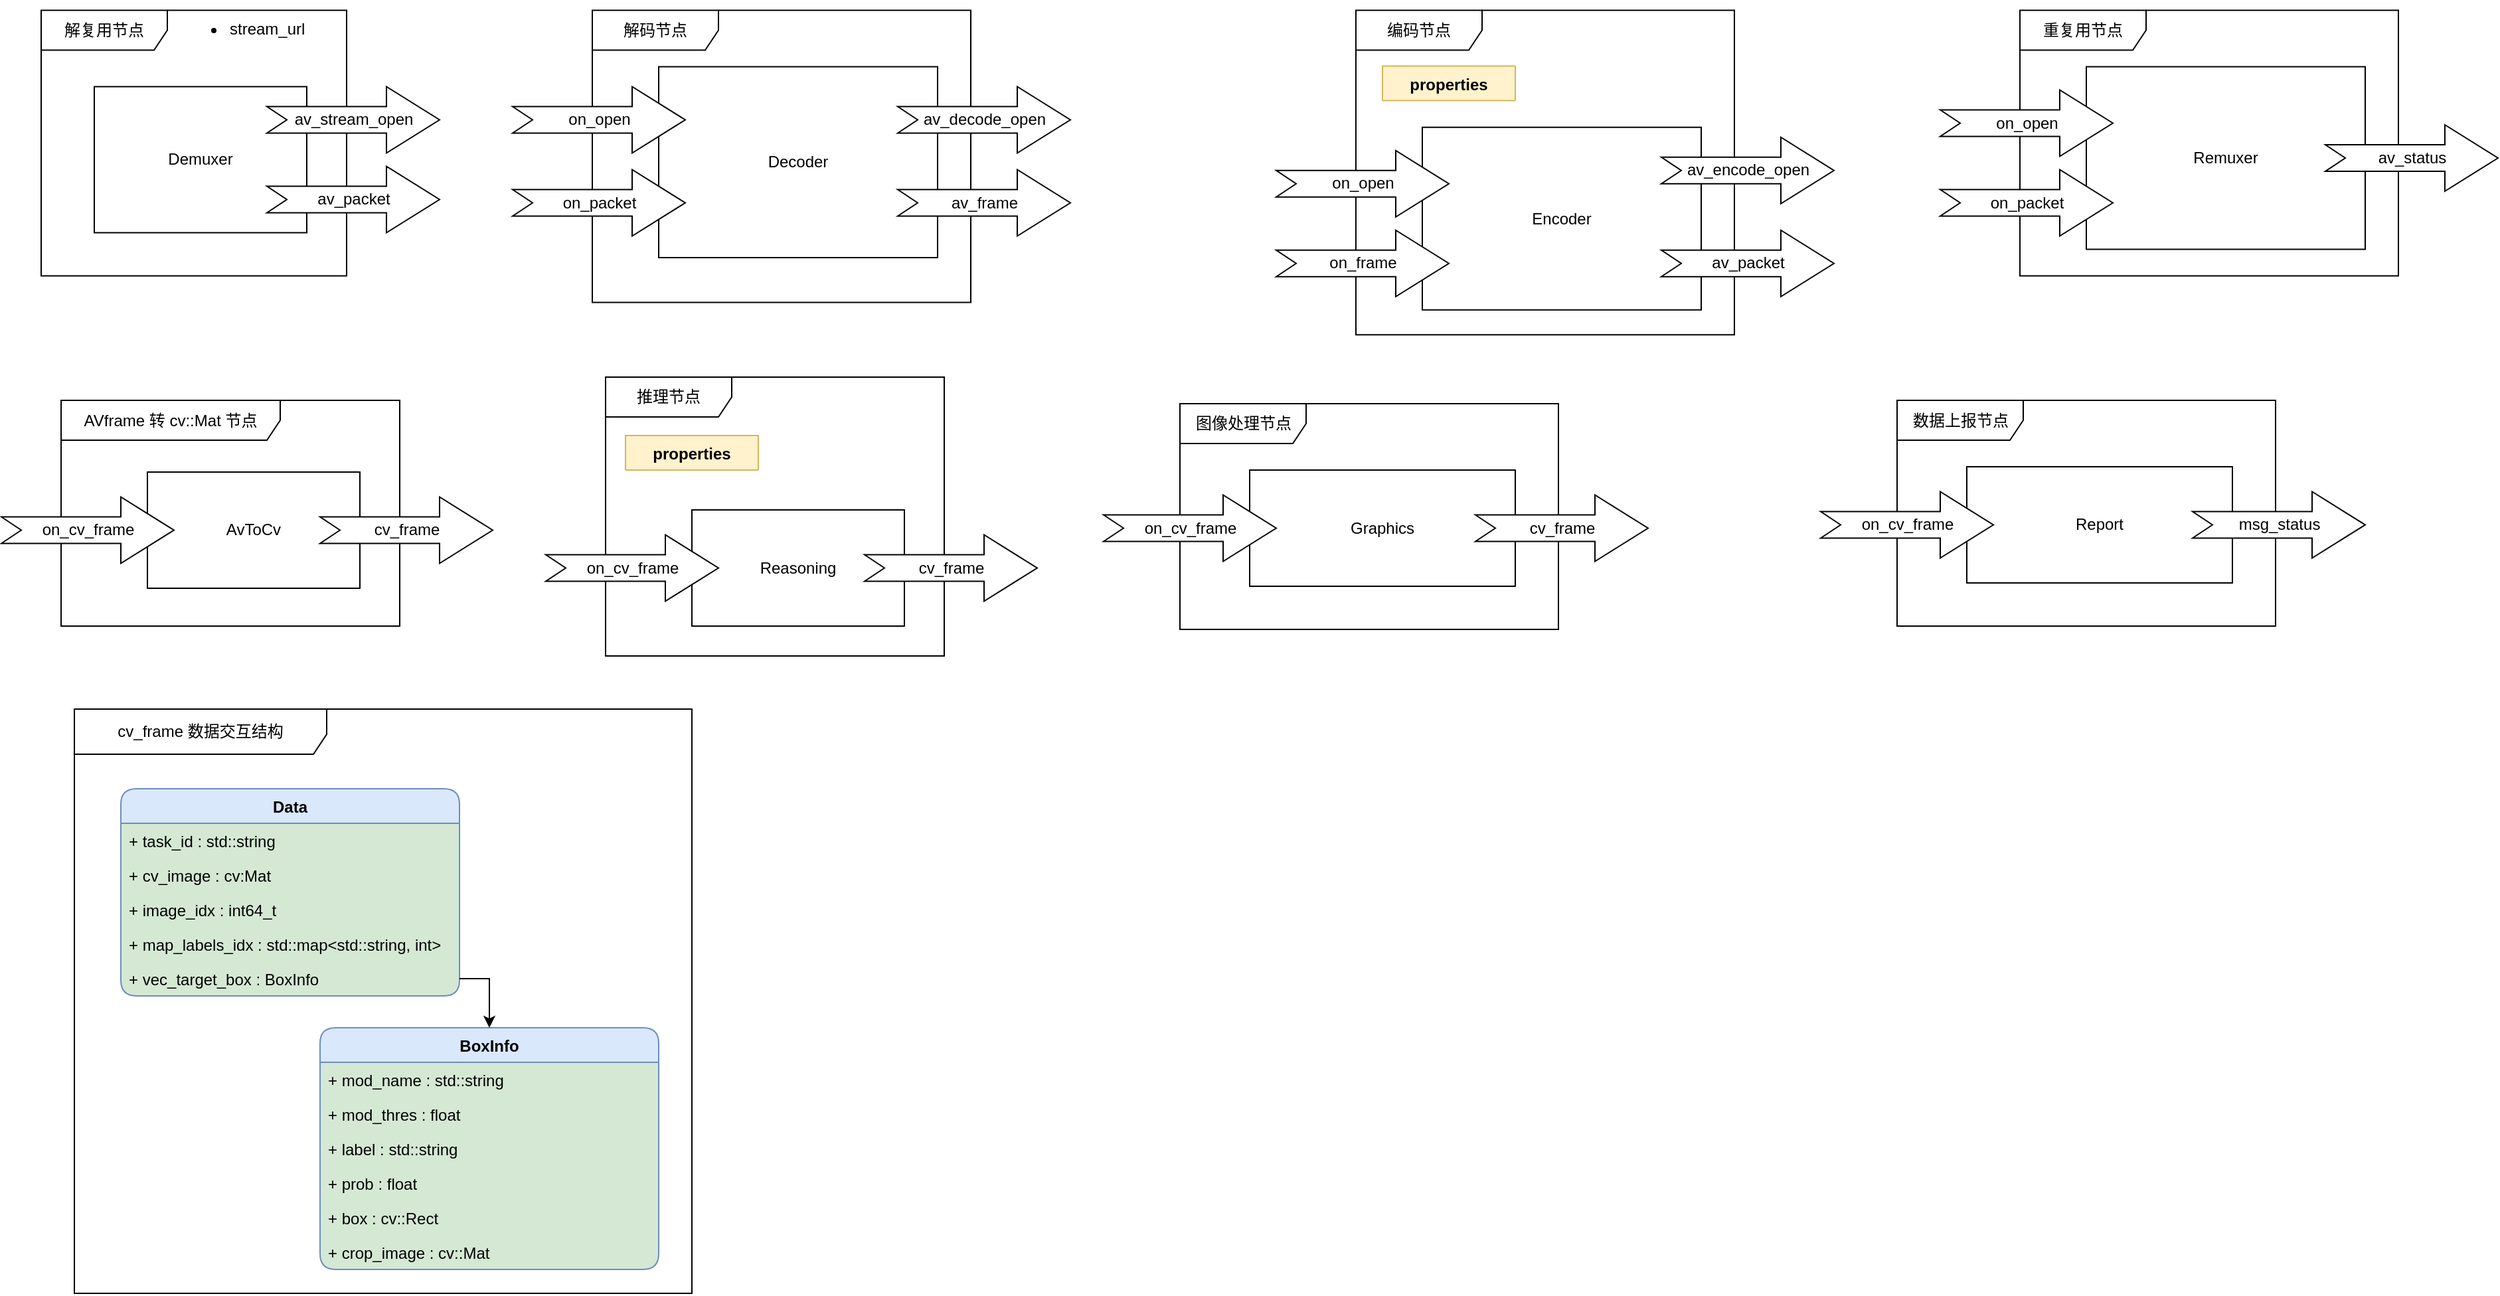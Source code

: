 <mxfile version="15.4.0" type="device"><diagram id="JsFrfSomF9SAWgr_A4Ke" name="Page-1"><mxGraphModel dx="1102" dy="816" grid="1" gridSize="10" guides="1" tooltips="1" connect="1" arrows="1" fold="1" page="1" pageScale="1" pageWidth="850" pageHeight="1100" math="0" shadow="0"><root><mxCell id="0"/><mxCell id="1" parent="0"/><mxCell id="Q8_6LvknbgbV1v67v4Ea-154" value="cv_frame 数据交互结构" style="shape=umlFrame;whiteSpace=wrap;html=1;rounded=1;shadow=0;labelBackgroundColor=none;sketch=0;strokeColor=#000000;fillColor=#FFFFFF;gradientColor=none;width=190;height=34;" parent="1" vertex="1"><mxGeometry x="65" y="570" width="465" height="440" as="geometry"/></mxCell><mxCell id="Q8_6LvknbgbV1v67v4Ea-56" value="图像处理节点" style="shape=umlFrame;whiteSpace=wrap;html=1;shadow=0;sketch=0;strokeColor=#000000;fillColor=#FFFFFF;gradientColor=none;width=95;height=30;" parent="1" vertex="1"><mxGeometry x="897.5" y="340" width="285" height="170" as="geometry"/></mxCell><mxCell id="Q8_6LvknbgbV1v67v4Ea-55" value="推理节点" style="shape=umlFrame;whiteSpace=wrap;html=1;shadow=0;sketch=0;strokeColor=#000000;fillColor=#FFFFFF;gradientColor=none;width=95;height=30;" parent="1" vertex="1"><mxGeometry x="465" y="320" width="255" height="210" as="geometry"/></mxCell><mxCell id="Q8_6LvknbgbV1v67v4Ea-54" value="解码节点" style="shape=umlFrame;whiteSpace=wrap;html=1;shadow=0;sketch=0;strokeColor=#000000;fillColor=#FFFFFF;gradientColor=none;width=95;height=30;" parent="1" vertex="1"><mxGeometry x="455" y="43.75" width="285" height="220" as="geometry"/></mxCell><mxCell id="Q8_6LvknbgbV1v67v4Ea-53" value="解复用节点" style="shape=umlFrame;whiteSpace=wrap;html=1;shadow=0;sketch=0;strokeColor=#000000;fillColor=#FFFFFF;gradientColor=none;width=95;height=30;" parent="1" vertex="1"><mxGeometry x="40" y="43.75" width="230" height="200" as="geometry"/></mxCell><mxCell id="Q8_6LvknbgbV1v67v4Ea-1" value="Demuxer" style="rounded=0;whiteSpace=wrap;html=1;" parent="1" vertex="1"><mxGeometry x="80" y="101.25" width="160" height="110" as="geometry"/></mxCell><mxCell id="Q8_6LvknbgbV1v67v4Ea-8" value="av_stream_open" style="html=1;shadow=0;dashed=0;align=center;verticalAlign=middle;shape=mxgraph.arrows2.arrow;dy=0.6;dx=40;notch=15;strokeColor=#000000;" parent="1" vertex="1"><mxGeometry x="210" y="101.25" width="130" height="50" as="geometry"/></mxCell><mxCell id="Q8_6LvknbgbV1v67v4Ea-9" value="av_packet" style="html=1;shadow=0;dashed=0;align=center;verticalAlign=middle;shape=mxgraph.arrows2.arrow;dy=0.6;dx=40;notch=15;strokeColor=#000000;" parent="1" vertex="1"><mxGeometry x="210" y="161.25" width="130" height="50" as="geometry"/></mxCell><mxCell id="Q8_6LvknbgbV1v67v4Ea-10" value="Decoder" style="rounded=0;whiteSpace=wrap;html=1;strokeColor=#000000;" parent="1" vertex="1"><mxGeometry x="505" y="86.25" width="210" height="143.75" as="geometry"/></mxCell><mxCell id="Q8_6LvknbgbV1v67v4Ea-38" value="on_open" style="html=1;shadow=0;dashed=0;align=center;verticalAlign=middle;shape=mxgraph.arrows2.arrow;dy=0.6;dx=40;notch=15;strokeColor=#000000;" parent="1" vertex="1"><mxGeometry x="395" y="101.25" width="130" height="50" as="geometry"/></mxCell><mxCell id="Q8_6LvknbgbV1v67v4Ea-39" value="on_packet" style="html=1;shadow=0;dashed=0;align=center;verticalAlign=middle;shape=mxgraph.arrows2.arrow;dy=0.6;dx=40;notch=15;strokeColor=#000000;" parent="1" vertex="1"><mxGeometry x="395" y="163.75" width="130" height="50" as="geometry"/></mxCell><mxCell id="Q8_6LvknbgbV1v67v4Ea-40" value="av_decode_open" style="html=1;shadow=0;dashed=0;align=center;verticalAlign=middle;shape=mxgraph.arrows2.arrow;dy=0.6;dx=40;notch=15;strokeColor=#000000;" parent="1" vertex="1"><mxGeometry x="685" y="101.25" width="130" height="50" as="geometry"/></mxCell><mxCell id="Q8_6LvknbgbV1v67v4Ea-41" value="av_frame" style="html=1;shadow=0;dashed=0;align=center;verticalAlign=middle;shape=mxgraph.arrows2.arrow;dy=0.6;dx=40;notch=15;strokeColor=#000000;" parent="1" vertex="1"><mxGeometry x="685" y="163.75" width="130" height="50" as="geometry"/></mxCell><mxCell id="Q8_6LvknbgbV1v67v4Ea-43" value="Reasoning" style="rounded=0;whiteSpace=wrap;html=1;strokeColor=#000000;" parent="1" vertex="1"><mxGeometry x="530" y="420" width="160" height="87.5" as="geometry"/></mxCell><mxCell id="Q8_6LvknbgbV1v67v4Ea-44" value="on_cv_frame" style="html=1;shadow=0;dashed=0;align=center;verticalAlign=middle;shape=mxgraph.arrows2.arrow;dy=0.6;dx=40;notch=15;strokeColor=#000000;" parent="1" vertex="1"><mxGeometry x="420" y="438.75" width="130" height="50" as="geometry"/></mxCell><mxCell id="Q8_6LvknbgbV1v67v4Ea-48" value="cv_frame" style="html=1;shadow=0;dashed=0;align=center;verticalAlign=middle;shape=mxgraph.arrows2.arrow;dy=0.6;dx=40;notch=15;strokeColor=#000000;" parent="1" vertex="1"><mxGeometry x="660" y="438.75" width="130" height="50" as="geometry"/></mxCell><mxCell id="Q8_6LvknbgbV1v67v4Ea-50" value="Graphics" style="rounded=0;whiteSpace=wrap;html=1;strokeColor=#000000;" parent="1" vertex="1"><mxGeometry x="950" y="390" width="200" height="87.5" as="geometry"/></mxCell><mxCell id="Q8_6LvknbgbV1v67v4Ea-51" value="on_cv_frame" style="html=1;shadow=0;dashed=0;align=center;verticalAlign=middle;shape=mxgraph.arrows2.arrow;dy=0.6;dx=40;notch=15;strokeColor=#000000;" parent="1" vertex="1"><mxGeometry x="840" y="408.75" width="130" height="50" as="geometry"/></mxCell><mxCell id="Q8_6LvknbgbV1v67v4Ea-52" value="cv_frame" style="html=1;shadow=0;dashed=0;align=center;verticalAlign=middle;shape=mxgraph.arrows2.arrow;dy=0.6;dx=40;notch=15;strokeColor=#000000;" parent="1" vertex="1"><mxGeometry x="1120" y="408.75" width="130" height="50" as="geometry"/></mxCell><mxCell id="Q8_6LvknbgbV1v67v4Ea-57" value="编码节点" style="shape=umlFrame;whiteSpace=wrap;html=1;shadow=0;sketch=0;strokeColor=#000000;fillColor=#FFFFFF;gradientColor=none;width=95;height=30;" parent="1" vertex="1"><mxGeometry x="1030" y="43.75" width="285" height="244.37" as="geometry"/></mxCell><mxCell id="Q8_6LvknbgbV1v67v4Ea-58" value="Encoder" style="rounded=0;whiteSpace=wrap;html=1;strokeColor=#000000;" parent="1" vertex="1"><mxGeometry x="1080" y="131.87" width="210" height="137.5" as="geometry"/></mxCell><mxCell id="Q8_6LvknbgbV1v67v4Ea-59" value="on_open" style="html=1;shadow=0;dashed=0;align=center;verticalAlign=middle;shape=mxgraph.arrows2.arrow;dy=0.6;dx=40;notch=15;strokeColor=#000000;" parent="1" vertex="1"><mxGeometry x="970" y="149.37" width="130" height="50" as="geometry"/></mxCell><mxCell id="Q8_6LvknbgbV1v67v4Ea-60" value="on_frame" style="html=1;shadow=0;dashed=0;align=center;verticalAlign=middle;shape=mxgraph.arrows2.arrow;dy=0.6;dx=40;notch=15;strokeColor=#000000;" parent="1" vertex="1"><mxGeometry x="970" y="209.37" width="130" height="50" as="geometry"/></mxCell><mxCell id="Q8_6LvknbgbV1v67v4Ea-61" value="av_encode_open" style="html=1;shadow=0;dashed=0;align=center;verticalAlign=middle;shape=mxgraph.arrows2.arrow;dy=0.6;dx=40;notch=15;strokeColor=#000000;" parent="1" vertex="1"><mxGeometry x="1260" y="139.37" width="130" height="50" as="geometry"/></mxCell><mxCell id="Q8_6LvknbgbV1v67v4Ea-62" value="av_packet" style="html=1;shadow=0;dashed=0;align=center;verticalAlign=middle;shape=mxgraph.arrows2.arrow;dy=0.6;dx=40;notch=15;strokeColor=#000000;" parent="1" vertex="1"><mxGeometry x="1260" y="209.37" width="130" height="50" as="geometry"/></mxCell><mxCell id="Q8_6LvknbgbV1v67v4Ea-66" value="重复用节点" style="shape=umlFrame;whiteSpace=wrap;html=1;shadow=0;sketch=0;strokeColor=#000000;fillColor=#FFFFFF;gradientColor=none;width=95;height=30;" parent="1" vertex="1"><mxGeometry x="1530" y="43.75" width="285" height="200" as="geometry"/></mxCell><mxCell id="Q8_6LvknbgbV1v67v4Ea-67" value="Remuxer" style="rounded=0;whiteSpace=wrap;html=1;strokeColor=#000000;" parent="1" vertex="1"><mxGeometry x="1580" y="86.25" width="210" height="137.5" as="geometry"/></mxCell><mxCell id="Q8_6LvknbgbV1v67v4Ea-68" value="on_open" style="html=1;shadow=0;dashed=0;align=center;verticalAlign=middle;shape=mxgraph.arrows2.arrow;dy=0.6;dx=40;notch=15;strokeColor=#000000;" parent="1" vertex="1"><mxGeometry x="1470" y="103.75" width="130" height="50" as="geometry"/></mxCell><mxCell id="Q8_6LvknbgbV1v67v4Ea-69" value="on_packet" style="html=1;shadow=0;dashed=0;align=center;verticalAlign=middle;shape=mxgraph.arrows2.arrow;dy=0.6;dx=40;notch=15;strokeColor=#000000;" parent="1" vertex="1"><mxGeometry x="1470" y="163.75" width="130" height="50" as="geometry"/></mxCell><mxCell id="Q8_6LvknbgbV1v67v4Ea-70" value="av_status" style="html=1;shadow=0;dashed=0;align=center;verticalAlign=middle;shape=mxgraph.arrows2.arrow;dy=0.6;dx=40;notch=15;strokeColor=#000000;" parent="1" vertex="1"><mxGeometry x="1760" y="130" width="130" height="50" as="geometry"/></mxCell><mxCell id="Q8_6LvknbgbV1v67v4Ea-72" value="数据上报节点" style="shape=umlFrame;whiteSpace=wrap;html=1;shadow=0;sketch=0;strokeColor=#000000;fillColor=#FFFFFF;gradientColor=none;width=95;height=30;" parent="1" vertex="1"><mxGeometry x="1437.5" y="337.5" width="285" height="170" as="geometry"/></mxCell><mxCell id="Q8_6LvknbgbV1v67v4Ea-73" value="Report" style="rounded=0;whiteSpace=wrap;html=1;strokeColor=#000000;" parent="1" vertex="1"><mxGeometry x="1490" y="387.5" width="200" height="87.5" as="geometry"/></mxCell><mxCell id="Q8_6LvknbgbV1v67v4Ea-74" value="on_cv_frame" style="html=1;shadow=0;dashed=0;align=center;verticalAlign=middle;shape=mxgraph.arrows2.arrow;dy=0.6;dx=40;notch=15;strokeColor=#000000;" parent="1" vertex="1"><mxGeometry x="1380" y="406.25" width="130" height="50" as="geometry"/></mxCell><mxCell id="Q8_6LvknbgbV1v67v4Ea-75" value="msg_status" style="html=1;shadow=0;dashed=0;align=center;verticalAlign=middle;shape=mxgraph.arrows2.arrow;dy=0.6;dx=40;notch=15;strokeColor=#000000;" parent="1" vertex="1"><mxGeometry x="1660" y="406.25" width="130" height="50" as="geometry"/></mxCell><mxCell id="Q8_6LvknbgbV1v67v4Ea-76" value="&lt;ul&gt;&lt;li&gt;stream_url&lt;/li&gt;&lt;/ul&gt;" style="text;strokeColor=none;fillColor=none;html=1;whiteSpace=wrap;verticalAlign=middle;overflow=hidden;shadow=0;sketch=0;" parent="1" vertex="1"><mxGeometry x="140" y="36.25" width="130" height="40" as="geometry"/></mxCell><mxCell id="Q8_6LvknbgbV1v67v4Ea-100" value="properties" style="swimlane;fontStyle=1;align=center;verticalAlign=top;childLayout=stackLayout;horizontal=1;startSize=26;horizontalStack=0;resizeParent=1;resizeParentMax=0;resizeLast=0;collapsible=1;marginBottom=0;shadow=0;sketch=0;strokeColor=#d6b656;fillColor=#fff2cc;rounded=1;labelBackgroundColor=none;swimlaneFillColor=#D5E8D4;" parent="1" vertex="1" collapsed="1"><mxGeometry x="1050" y="85.75" width="100" height="26" as="geometry"><mxRectangle x="1080" y="120" width="160" height="182" as="alternateBounds"/></mxGeometry></mxCell><mxCell id="Q8_6LvknbgbV1v67v4Ea-101" value="+ width" style="text;strokeColor=none;fillColor=none;align=left;verticalAlign=top;spacingLeft=4;spacingRight=4;overflow=hidden;rotatable=0;points=[[0,0.5],[1,0.5]];portConstraint=eastwest;shadow=0;sketch=0;" parent="Q8_6LvknbgbV1v67v4Ea-100" vertex="1"><mxGeometry y="26" width="100" height="26" as="geometry"/></mxCell><mxCell id="Q8_6LvknbgbV1v67v4Ea-110" value="+ height" style="text;strokeColor=none;fillColor=none;align=left;verticalAlign=top;spacingLeft=4;spacingRight=4;overflow=hidden;rotatable=0;points=[[0,0.5],[1,0.5]];portConstraint=eastwest;shadow=0;sketch=0;" parent="Q8_6LvknbgbV1v67v4Ea-100" vertex="1"><mxGeometry y="52" width="100" height="26" as="geometry"/></mxCell><mxCell id="Q8_6LvknbgbV1v67v4Ea-114" value="+ framerate" style="text;strokeColor=none;fillColor=none;align=left;verticalAlign=top;spacingLeft=4;spacingRight=4;overflow=hidden;rotatable=0;points=[[0,0.5],[1,0.5]];portConstraint=eastwest;shadow=0;sketch=0;" parent="Q8_6LvknbgbV1v67v4Ea-100" vertex="1"><mxGeometry y="78" width="100" height="26" as="geometry"/></mxCell><mxCell id="Q8_6LvknbgbV1v67v4Ea-119" value="+ bitrate" style="text;strokeColor=none;fillColor=none;align=left;verticalAlign=top;spacingLeft=4;spacingRight=4;overflow=hidden;rotatable=0;points=[[0,0.5],[1,0.5]];portConstraint=eastwest;shadow=0;sketch=0;" parent="Q8_6LvknbgbV1v67v4Ea-100" vertex="1"><mxGeometry y="104" width="100" height="26" as="geometry"/></mxCell><mxCell id="Q8_6LvknbgbV1v67v4Ea-120" value="+ gop_size" style="text;strokeColor=none;fillColor=none;align=left;verticalAlign=top;spacingLeft=4;spacingRight=4;overflow=hidden;rotatable=0;points=[[0,0.5],[1,0.5]];portConstraint=eastwest;shadow=0;sketch=0;" parent="Q8_6LvknbgbV1v67v4Ea-100" vertex="1"><mxGeometry y="130" width="100" height="26" as="geometry"/></mxCell><mxCell id="Q8_6LvknbgbV1v67v4Ea-121" value="+ codec" style="text;strokeColor=none;fillColor=none;align=left;verticalAlign=top;spacingLeft=4;spacingRight=4;overflow=hidden;rotatable=0;points=[[0,0.5],[1,0.5]];portConstraint=eastwest;shadow=0;sketch=0;" parent="Q8_6LvknbgbV1v67v4Ea-100" vertex="1"><mxGeometry y="156" width="100" height="26" as="geometry"/></mxCell><mxCell id="Q8_6LvknbgbV1v67v4Ea-122" value="properties" style="swimlane;fontStyle=1;align=center;verticalAlign=top;childLayout=stackLayout;horizontal=1;startSize=26;horizontalStack=0;resizeParent=1;resizeParentMax=0;resizeLast=0;collapsible=1;marginBottom=0;shadow=0;sketch=0;strokeColor=#d6b656;fillColor=#fff2cc;rounded=1;labelBackgroundColor=none;swimlaneFillColor=#D5E8D4;" parent="1" vertex="1" collapsed="1"><mxGeometry x="480" y="364" width="100" height="26" as="geometry"><mxRectangle x="480" y="364" width="160" height="260" as="alternateBounds"/></mxGeometry></mxCell><mxCell id="Q8_6LvknbgbV1v67v4Ea-123" value="+ mod_name" style="text;strokeColor=none;fillColor=none;align=left;verticalAlign=top;spacingLeft=4;spacingRight=4;overflow=hidden;rotatable=0;points=[[0,0.5],[1,0.5]];portConstraint=eastwest;shadow=0;sketch=0;" parent="Q8_6LvknbgbV1v67v4Ea-122" vertex="1"><mxGeometry y="26" width="100" height="26" as="geometry"/></mxCell><mxCell id="Q8_6LvknbgbV1v67v4Ea-124" value="+ conf_path" style="text;strokeColor=none;fillColor=none;align=left;verticalAlign=top;spacingLeft=4;spacingRight=4;overflow=hidden;rotatable=0;points=[[0,0.5],[1,0.5]];portConstraint=eastwest;shadow=0;sketch=0;" parent="Q8_6LvknbgbV1v67v4Ea-122" vertex="1"><mxGeometry y="52" width="100" height="26" as="geometry"/></mxCell><mxCell id="Q8_6LvknbgbV1v67v4Ea-125" value="+ mod_path" style="text;strokeColor=none;fillColor=none;align=left;verticalAlign=top;spacingLeft=4;spacingRight=4;overflow=hidden;rotatable=0;points=[[0,0.5],[1,0.5]];portConstraint=eastwest;shadow=0;sketch=0;" parent="Q8_6LvknbgbV1v67v4Ea-122" vertex="1"><mxGeometry y="78" width="100" height="26" as="geometry"/></mxCell><mxCell id="Q8_6LvknbgbV1v67v4Ea-126" value="+ min_detect" style="text;strokeColor=none;fillColor=none;align=left;verticalAlign=top;spacingLeft=4;spacingRight=4;overflow=hidden;rotatable=0;points=[[0,0.5],[1,0.5]];portConstraint=eastwest;shadow=0;sketch=0;" parent="Q8_6LvknbgbV1v67v4Ea-122" vertex="1"><mxGeometry y="104" width="100" height="26" as="geometry"/></mxCell><mxCell id="Q8_6LvknbgbV1v67v4Ea-127" value="+ max_detect" style="text;strokeColor=none;fillColor=none;align=left;verticalAlign=top;spacingLeft=4;spacingRight=4;overflow=hidden;rotatable=0;points=[[0,0.5],[1,0.5]];portConstraint=eastwest;shadow=0;sketch=0;" parent="Q8_6LvknbgbV1v67v4Ea-122" vertex="1"><mxGeometry y="130" width="100" height="26" as="geometry"/></mxCell><mxCell id="Q8_6LvknbgbV1v67v4Ea-128" value="+ hot_region_x" style="text;strokeColor=none;fillColor=none;align=left;verticalAlign=top;spacingLeft=4;spacingRight=4;overflow=hidden;rotatable=0;points=[[0,0.5],[1,0.5]];portConstraint=eastwest;shadow=0;sketch=0;" parent="Q8_6LvknbgbV1v67v4Ea-122" vertex="1"><mxGeometry y="156" width="100" height="26" as="geometry"/></mxCell><mxCell id="Q8_6LvknbgbV1v67v4Ea-129" value="+ hot_region_y" style="text;strokeColor=none;fillColor=none;align=left;verticalAlign=top;spacingLeft=4;spacingRight=4;overflow=hidden;rotatable=0;points=[[0,0.5],[1,0.5]];portConstraint=eastwest;shadow=0;sketch=0;" parent="Q8_6LvknbgbV1v67v4Ea-122" vertex="1"><mxGeometry y="182" width="100" height="26" as="geometry"/></mxCell><mxCell id="Q8_6LvknbgbV1v67v4Ea-130" value="+ hot_region_w" style="text;strokeColor=none;fillColor=none;align=left;verticalAlign=top;spacingLeft=4;spacingRight=4;overflow=hidden;rotatable=0;points=[[0,0.5],[1,0.5]];portConstraint=eastwest;shadow=0;sketch=0;" parent="Q8_6LvknbgbV1v67v4Ea-122" vertex="1"><mxGeometry y="208" width="100" height="26" as="geometry"/></mxCell><mxCell id="Q8_6LvknbgbV1v67v4Ea-131" value="+ hot_region_h" style="text;strokeColor=none;fillColor=none;align=left;verticalAlign=top;spacingLeft=4;spacingRight=4;overflow=hidden;rotatable=0;points=[[0,0.5],[1,0.5]];portConstraint=eastwest;shadow=0;sketch=0;" parent="Q8_6LvknbgbV1v67v4Ea-122" vertex="1"><mxGeometry y="234" width="100" height="26" as="geometry"/></mxCell><mxCell id="Q8_6LvknbgbV1v67v4Ea-132" value="Data" style="swimlane;fontStyle=1;align=center;verticalAlign=top;childLayout=stackLayout;horizontal=1;startSize=26;horizontalStack=0;resizeParent=1;resizeParentMax=0;resizeLast=0;collapsible=1;marginBottom=0;shadow=0;sketch=0;strokeColor=#6c8ebf;fillColor=#dae8fc;rounded=1;labelBackgroundColor=none;swimlaneFillColor=#D5E8D4;" parent="1" vertex="1"><mxGeometry x="100" y="630" width="255" height="156" as="geometry"><mxRectangle x="305" y="740" width="100" height="26" as="alternateBounds"/></mxGeometry></mxCell><mxCell id="Q8_6LvknbgbV1v67v4Ea-133" value="+ task_id : std::string" style="text;strokeColor=none;fillColor=none;align=left;verticalAlign=top;spacingLeft=4;spacingRight=4;overflow=hidden;rotatable=0;points=[[0,0.5],[1,0.5]];portConstraint=eastwest;shadow=0;sketch=0;" parent="Q8_6LvknbgbV1v67v4Ea-132" vertex="1"><mxGeometry y="26" width="255" height="26" as="geometry"/></mxCell><mxCell id="Q8_6LvknbgbV1v67v4Ea-135" value="+ cv_image : cv:Mat" style="text;strokeColor=none;fillColor=none;align=left;verticalAlign=top;spacingLeft=4;spacingRight=4;overflow=hidden;rotatable=0;points=[[0,0.5],[1,0.5]];portConstraint=eastwest;shadow=0;sketch=0;" parent="Q8_6LvknbgbV1v67v4Ea-132" vertex="1"><mxGeometry y="52" width="255" height="26" as="geometry"/></mxCell><mxCell id="Q8_6LvknbgbV1v67v4Ea-134" value="+ image_idx : int64_t" style="text;strokeColor=none;fillColor=none;align=left;verticalAlign=top;spacingLeft=4;spacingRight=4;overflow=hidden;rotatable=0;points=[[0,0.5],[1,0.5]];portConstraint=eastwest;shadow=0;sketch=0;" parent="Q8_6LvknbgbV1v67v4Ea-132" vertex="1"><mxGeometry y="78" width="255" height="26" as="geometry"/></mxCell><mxCell id="Q8_6LvknbgbV1v67v4Ea-136" value="+ map_labels_idx : std::map&lt;std::string, int&gt;" style="text;strokeColor=none;fillColor=none;align=left;verticalAlign=top;spacingLeft=4;spacingRight=4;overflow=hidden;rotatable=0;points=[[0,0.5],[1,0.5]];portConstraint=eastwest;shadow=0;sketch=0;" parent="Q8_6LvknbgbV1v67v4Ea-132" vertex="1"><mxGeometry y="104" width="255" height="26" as="geometry"/></mxCell><mxCell id="Q8_6LvknbgbV1v67v4Ea-137" value="+ vec_target_box : BoxInfo" style="text;strokeColor=none;fillColor=none;align=left;verticalAlign=top;spacingLeft=4;spacingRight=4;overflow=hidden;rotatable=0;points=[[0,0.5],[1,0.5]];portConstraint=eastwest;shadow=0;sketch=0;" parent="Q8_6LvknbgbV1v67v4Ea-132" vertex="1"><mxGeometry y="130" width="255" height="26" as="geometry"/></mxCell><mxCell id="Q8_6LvknbgbV1v67v4Ea-142" value="BoxInfo" style="swimlane;fontStyle=1;align=center;verticalAlign=top;childLayout=stackLayout;horizontal=1;startSize=26;horizontalStack=0;resizeParent=1;resizeParentMax=0;resizeLast=0;collapsible=1;marginBottom=0;shadow=0;sketch=0;strokeColor=#6c8ebf;fillColor=#dae8fc;rounded=1;labelBackgroundColor=none;swimlaneFillColor=#D5E8D4;" parent="1" vertex="1"><mxGeometry x="250" y="810" width="255" height="182" as="geometry"><mxRectangle x="305" y="740" width="100" height="26" as="alternateBounds"/></mxGeometry></mxCell><mxCell id="Q8_6LvknbgbV1v67v4Ea-143" value="+ mod_name : std::string" style="text;strokeColor=none;fillColor=none;align=left;verticalAlign=top;spacingLeft=4;spacingRight=4;overflow=hidden;rotatable=0;points=[[0,0.5],[1,0.5]];portConstraint=eastwest;shadow=0;sketch=0;" parent="Q8_6LvknbgbV1v67v4Ea-142" vertex="1"><mxGeometry y="26" width="255" height="26" as="geometry"/></mxCell><mxCell id="M5kFwgCB1GI7EfLhvIZh-1" value="+ mod_thres : float" style="text;strokeColor=none;fillColor=none;align=left;verticalAlign=top;spacingLeft=4;spacingRight=4;overflow=hidden;rotatable=0;points=[[0,0.5],[1,0.5]];portConstraint=eastwest;shadow=0;sketch=0;" vertex="1" parent="Q8_6LvknbgbV1v67v4Ea-142"><mxGeometry y="52" width="255" height="26" as="geometry"/></mxCell><mxCell id="Q8_6LvknbgbV1v67v4Ea-144" value="+ label : std::string" style="text;strokeColor=none;fillColor=none;align=left;verticalAlign=top;spacingLeft=4;spacingRight=4;overflow=hidden;rotatable=0;points=[[0,0.5],[1,0.5]];portConstraint=eastwest;shadow=0;sketch=0;" parent="Q8_6LvknbgbV1v67v4Ea-142" vertex="1"><mxGeometry y="78" width="255" height="26" as="geometry"/></mxCell><mxCell id="Q8_6LvknbgbV1v67v4Ea-145" value="+ prob : float" style="text;strokeColor=none;fillColor=none;align=left;verticalAlign=top;spacingLeft=4;spacingRight=4;overflow=hidden;rotatable=0;points=[[0,0.5],[1,0.5]];portConstraint=eastwest;shadow=0;sketch=0;" parent="Q8_6LvknbgbV1v67v4Ea-142" vertex="1"><mxGeometry y="104" width="255" height="26" as="geometry"/></mxCell><mxCell id="Q8_6LvknbgbV1v67v4Ea-146" value="+ box : cv::Rect" style="text;strokeColor=none;fillColor=none;align=left;verticalAlign=top;spacingLeft=4;spacingRight=4;overflow=hidden;rotatable=0;points=[[0,0.5],[1,0.5]];portConstraint=eastwest;shadow=0;sketch=0;" parent="Q8_6LvknbgbV1v67v4Ea-142" vertex="1"><mxGeometry y="130" width="255" height="26" as="geometry"/></mxCell><mxCell id="Q8_6LvknbgbV1v67v4Ea-147" value="+ crop_image : cv::Mat" style="text;strokeColor=none;fillColor=none;align=left;verticalAlign=top;spacingLeft=4;spacingRight=4;overflow=hidden;rotatable=0;points=[[0,0.5],[1,0.5]];portConstraint=eastwest;shadow=0;sketch=0;" parent="Q8_6LvknbgbV1v67v4Ea-142" vertex="1"><mxGeometry y="156" width="255" height="26" as="geometry"/></mxCell><mxCell id="Q8_6LvknbgbV1v67v4Ea-149" style="edgeStyle=orthogonalEdgeStyle;rounded=0;orthogonalLoop=1;jettySize=auto;html=1;entryX=0.5;entryY=0;entryDx=0;entryDy=0;" parent="1" source="Q8_6LvknbgbV1v67v4Ea-137" target="Q8_6LvknbgbV1v67v4Ea-142" edge="1"><mxGeometry relative="1" as="geometry"/></mxCell><mxCell id="MMIC3Z5MWKDF2_6lLGOL-1" value="AVframe 转 cv::Mat 节点" style="shape=umlFrame;whiteSpace=wrap;html=1;shadow=0;sketch=0;strokeColor=#000000;fillColor=#FFFFFF;gradientColor=none;width=165;height=30;" parent="1" vertex="1"><mxGeometry x="55" y="337.5" width="255" height="170" as="geometry"/></mxCell><mxCell id="MMIC3Z5MWKDF2_6lLGOL-2" value="AvToCv" style="rounded=0;whiteSpace=wrap;html=1;strokeColor=#000000;" parent="1" vertex="1"><mxGeometry x="120" y="391.5" width="160" height="87.5" as="geometry"/></mxCell><mxCell id="MMIC3Z5MWKDF2_6lLGOL-3" value="on_cv_frame" style="html=1;shadow=0;dashed=0;align=center;verticalAlign=middle;shape=mxgraph.arrows2.arrow;dy=0.6;dx=40;notch=15;strokeColor=#000000;" parent="1" vertex="1"><mxGeometry x="10" y="410.25" width="130" height="50" as="geometry"/></mxCell><mxCell id="MMIC3Z5MWKDF2_6lLGOL-4" value="cv_frame" style="html=1;shadow=0;dashed=0;align=center;verticalAlign=middle;shape=mxgraph.arrows2.arrow;dy=0.6;dx=40;notch=15;strokeColor=#000000;" parent="1" vertex="1"><mxGeometry x="250" y="410.25" width="130" height="50" as="geometry"/></mxCell></root></mxGraphModel></diagram></mxfile>